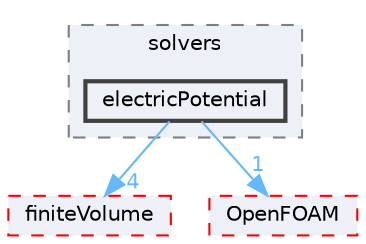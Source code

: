 digraph "src/functionObjects/solvers/electricPotential"
{
 // LATEX_PDF_SIZE
  bgcolor="transparent";
  edge [fontname=Helvetica,fontsize=10,labelfontname=Helvetica,labelfontsize=10];
  node [fontname=Helvetica,fontsize=10,shape=box,height=0.2,width=0.4];
  compound=true
  subgraph clusterdir_7cdb7b0bca19376e9913494d97360d84 {
    graph [ bgcolor="#edf0f7", pencolor="grey50", label="solvers", fontname=Helvetica,fontsize=10 style="filled,dashed", URL="dir_7cdb7b0bca19376e9913494d97360d84.html",tooltip=""]
  dir_f9ddf52958f5ee09c744b4ed59c8ad71 [label="electricPotential", fillcolor="#edf0f7", color="grey25", style="filled,bold", URL="dir_f9ddf52958f5ee09c744b4ed59c8ad71.html",tooltip=""];
  }
  dir_9bd15774b555cf7259a6fa18f99fe99b [label="finiteVolume", fillcolor="#edf0f7", color="red", style="filled,dashed", URL="dir_9bd15774b555cf7259a6fa18f99fe99b.html",tooltip=""];
  dir_c5473ff19b20e6ec4dfe5c310b3778a8 [label="OpenFOAM", fillcolor="#edf0f7", color="red", style="filled,dashed", URL="dir_c5473ff19b20e6ec4dfe5c310b3778a8.html",tooltip=""];
  dir_f9ddf52958f5ee09c744b4ed59c8ad71->dir_9bd15774b555cf7259a6fa18f99fe99b [headlabel="4", labeldistance=1.5 headhref="dir_001122_001387.html" href="dir_001122_001387.html" color="steelblue1" fontcolor="steelblue1"];
  dir_f9ddf52958f5ee09c744b4ed59c8ad71->dir_c5473ff19b20e6ec4dfe5c310b3778a8 [headlabel="1", labeldistance=1.5 headhref="dir_001122_002695.html" href="dir_001122_002695.html" color="steelblue1" fontcolor="steelblue1"];
}

